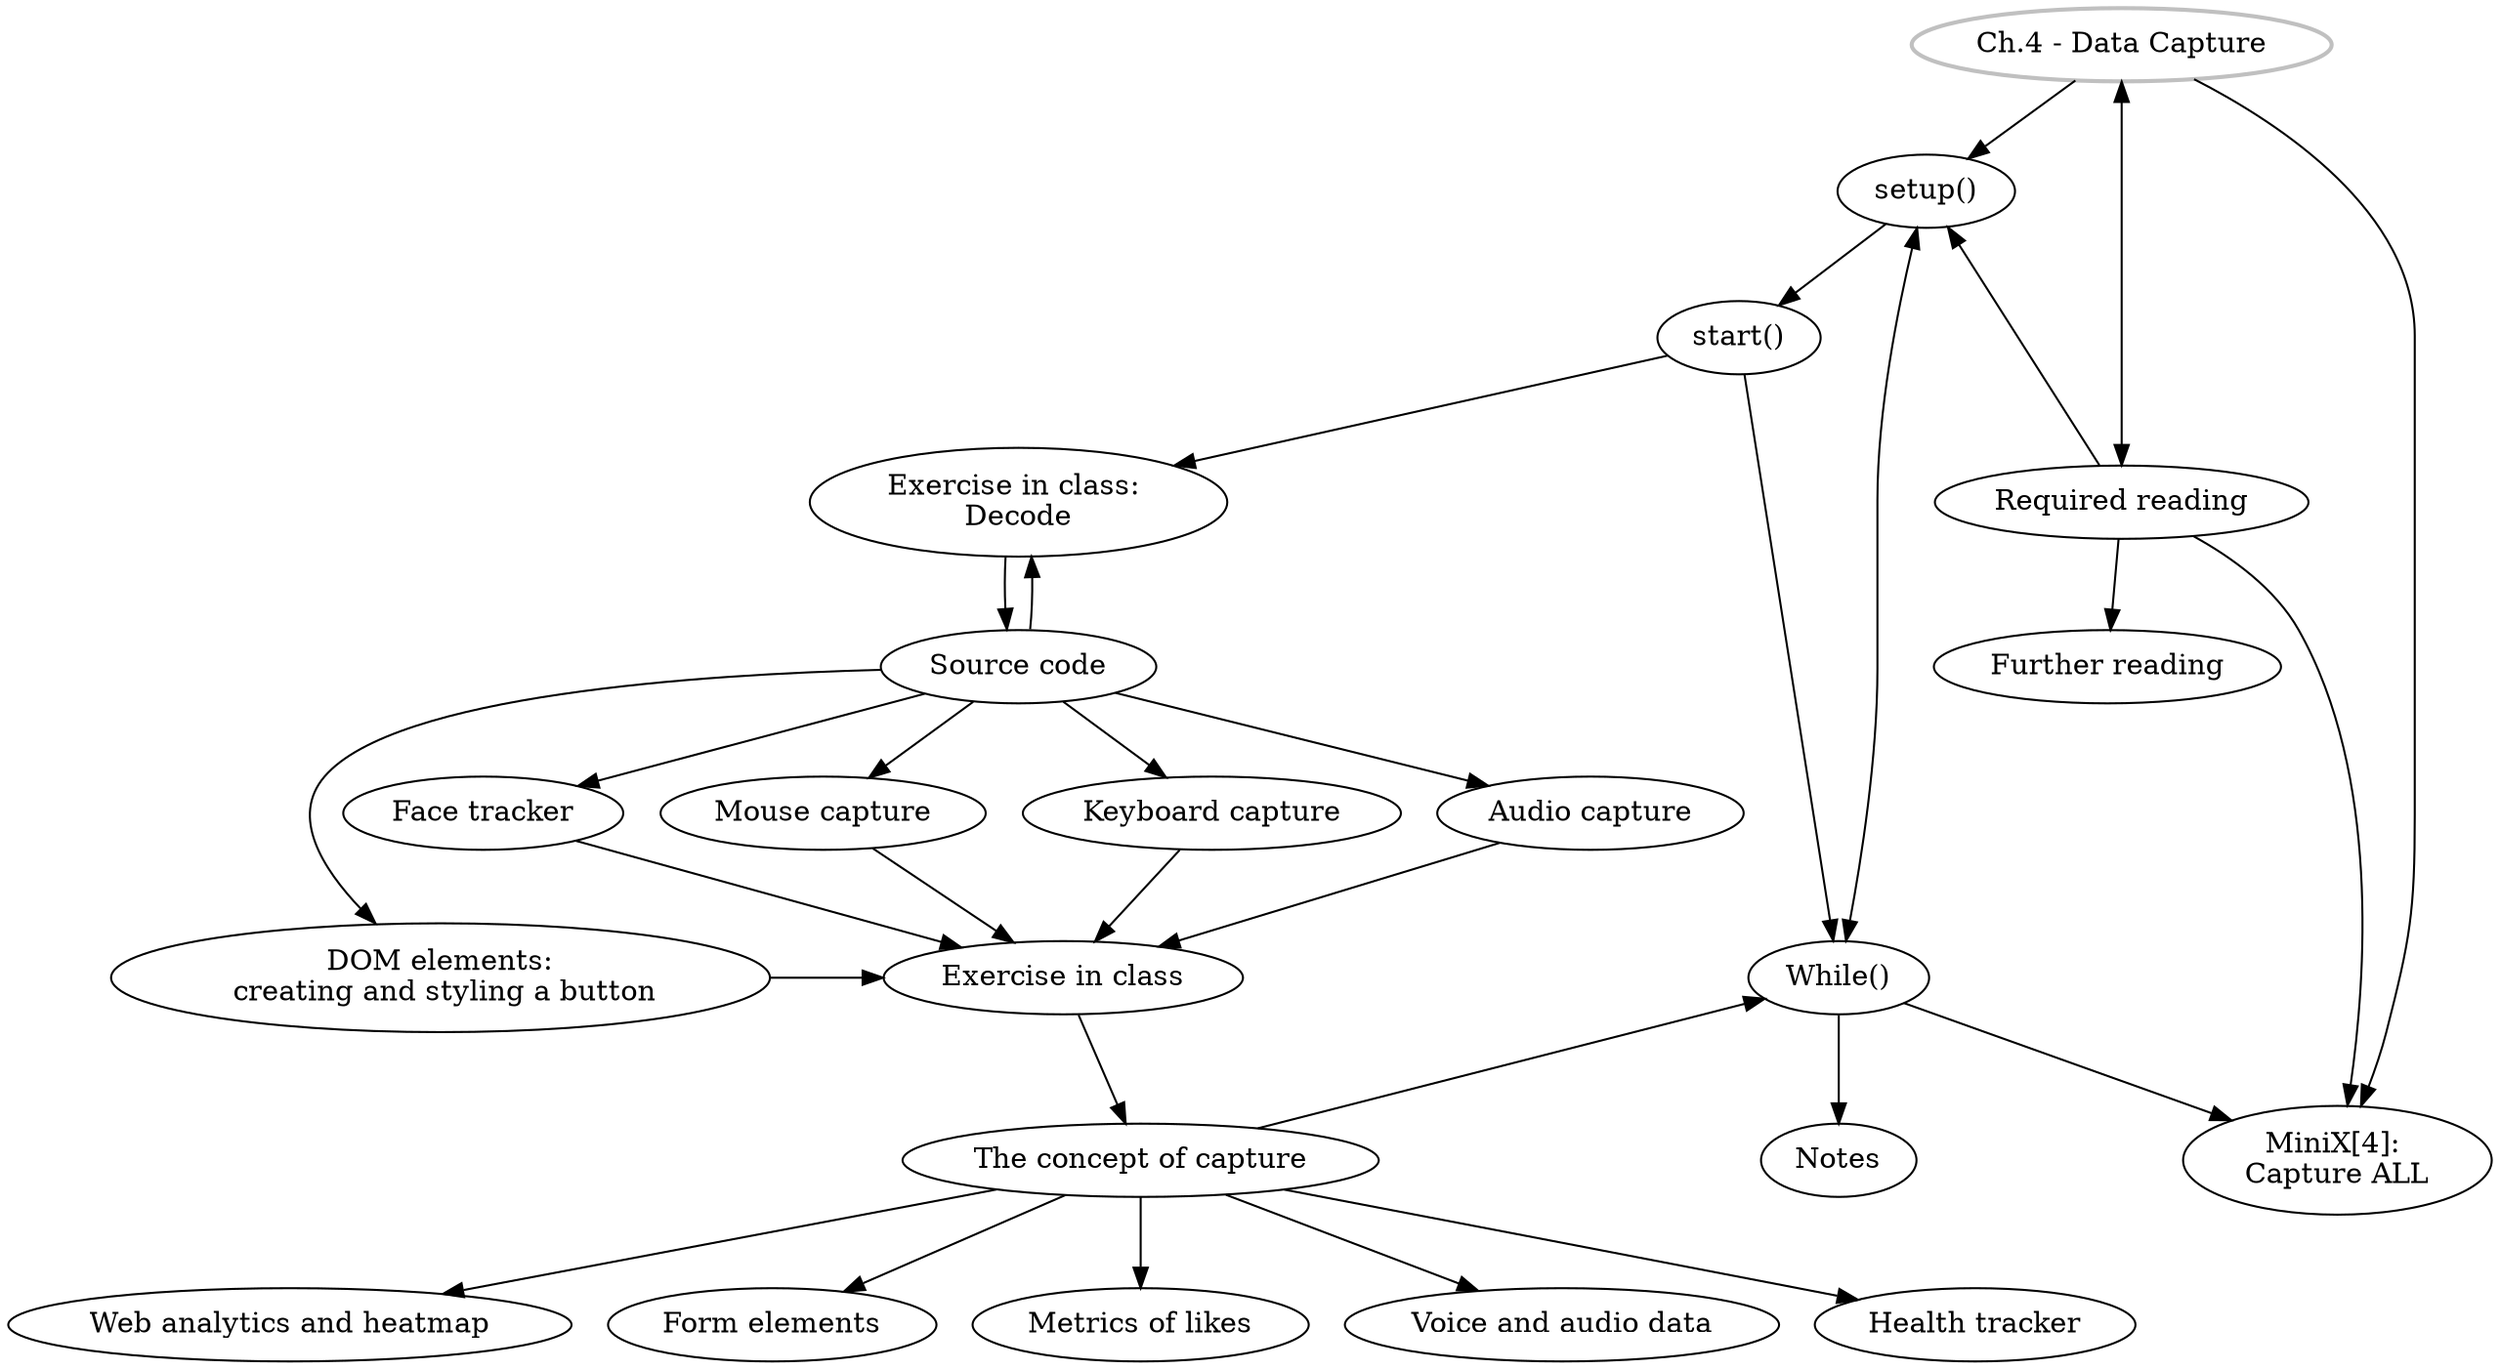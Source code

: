 digraph G {
//labels
GS [
label="Ch.4 - Data Capture",
style=bold,
color=grey,
]

SU [label="setup()"]
ST [label="start()"]
DE [label="Exercise in class: \nDecode"]
SC [label="Source code"]
DOM [label="DOM elements:\n creating and styling a button"]
MC [label="Mouse capture"]
KC [label="Keyboard capture"]
AC [label="Audio capture"]
FT [label="Face tracker"]
EiC [label="Exercise in class"]
CC [label="The concept of capture"]
WA [label="Web analytics and heatmap"]
FE [label="Form elements"]
ML [label="Metrics of likes"]
VD [label="Voice and audio data"]
HT [label="Health tracker"]
MW [label="While()"]
MX [label="MiniX[4]: \nCapture ALL"]
RR [label="Required reading"]
FR [label="Further reading"]
Notes [label="Notes"]

//rank
{rank = same; MW, DOM, EiC}
{rank = same; DE, RR}

//graph
GS -> SU -> ST -> DE -> SC;
SC -> DE;
GS -> RR[dir=both, minlen=3];
SU -> MW [dir=both];
GS -> MX;
RR -> MX, SU;
SC -> DOM, MC, KC, AC, FT;
DOM, MC, KC, AC, FT -> EiC -> CC;
CC -> WA, FE, ML, VD, HT;
ST, CC -> MW -> Notes;
MW -> MX;
RR -> FR;
}
